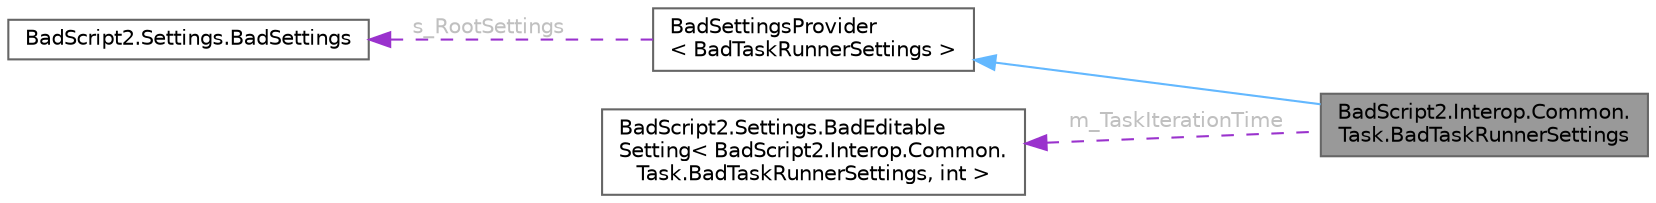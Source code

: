 digraph "BadScript2.Interop.Common.Task.BadTaskRunnerSettings"
{
 // LATEX_PDF_SIZE
  bgcolor="transparent";
  edge [fontname=Helvetica,fontsize=10,labelfontname=Helvetica,labelfontsize=10];
  node [fontname=Helvetica,fontsize=10,shape=box,height=0.2,width=0.4];
  rankdir="LR";
  Node1 [id="Node000001",label="BadScript2.Interop.Common.\lTask.BadTaskRunnerSettings",height=0.2,width=0.4,color="gray40", fillcolor="grey60", style="filled", fontcolor="black",tooltip="Settings of the Task Runner."];
  Node2 -> Node1 [id="edge1_Node000001_Node000002",dir="back",color="steelblue1",style="solid",tooltip=" "];
  Node2 [id="Node000002",label="BadSettingsProvider\l\< BadTaskRunnerSettings \>",height=0.2,width=0.4,color="gray40", fillcolor="white", style="filled",URL="$class_bad_script2_1_1_settings_1_1_bad_settings_provider.html",tooltip=" "];
  Node3 -> Node2 [id="edge2_Node000002_Node000003",dir="back",color="darkorchid3",style="dashed",tooltip=" ",label=" s_RootSettings",fontcolor="grey" ];
  Node3 [id="Node000003",label="BadScript2.Settings.BadSettings",height=0.2,width=0.4,color="gray40", fillcolor="white", style="filled",URL="$class_bad_script2_1_1_settings_1_1_bad_settings.html",tooltip="Public Api for the Settings System."];
  Node4 -> Node1 [id="edge3_Node000001_Node000004",dir="back",color="darkorchid3",style="dashed",tooltip=" ",label=" m_TaskIterationTime",fontcolor="grey" ];
  Node4 [id="Node000004",label="BadScript2.Settings.BadEditable\lSetting\< BadScript2.Interop.Common.\lTask.BadTaskRunnerSettings, int \>",height=0.2,width=0.4,color="gray40", fillcolor="white", style="filled",URL="$class_bad_script2_1_1_settings_1_1_bad_editable_setting.html",tooltip=" "];
}

